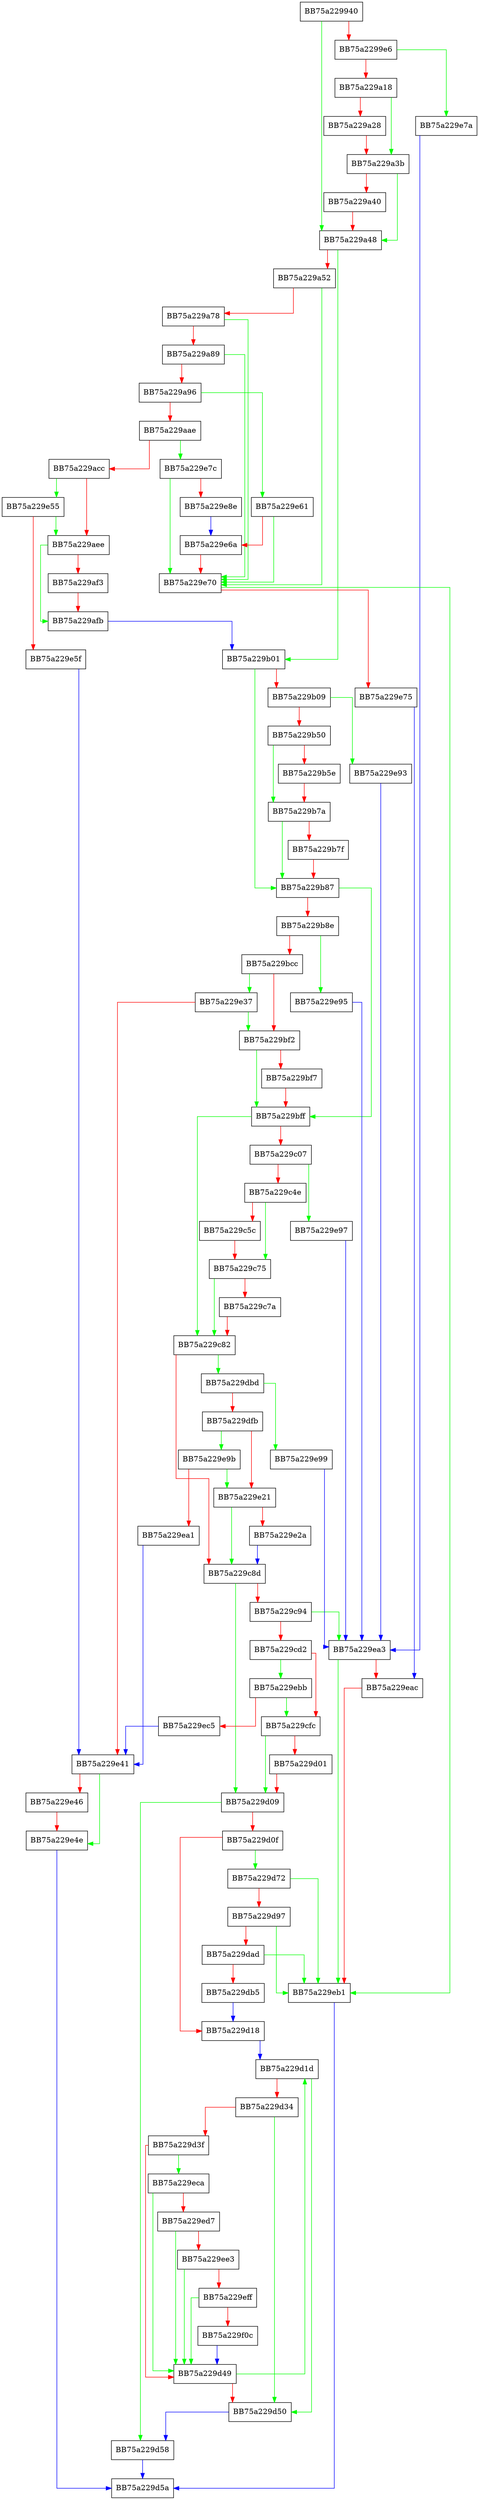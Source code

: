 digraph parse_lnk_file {
  node [shape="box"];
  graph [splines=ortho];
  BB75a229940 -> BB75a229a48 [color="green"];
  BB75a229940 -> BB75a2299e6 [color="red"];
  BB75a2299e6 -> BB75a229e7a [color="green"];
  BB75a2299e6 -> BB75a229a18 [color="red"];
  BB75a229a18 -> BB75a229a3b [color="green"];
  BB75a229a18 -> BB75a229a28 [color="red"];
  BB75a229a28 -> BB75a229a3b [color="red"];
  BB75a229a3b -> BB75a229a48 [color="green"];
  BB75a229a3b -> BB75a229a40 [color="red"];
  BB75a229a40 -> BB75a229a48 [color="red"];
  BB75a229a48 -> BB75a229b01 [color="green"];
  BB75a229a48 -> BB75a229a52 [color="red"];
  BB75a229a52 -> BB75a229e70 [color="green"];
  BB75a229a52 -> BB75a229a78 [color="red"];
  BB75a229a78 -> BB75a229e70 [color="green"];
  BB75a229a78 -> BB75a229a89 [color="red"];
  BB75a229a89 -> BB75a229e70 [color="green"];
  BB75a229a89 -> BB75a229a96 [color="red"];
  BB75a229a96 -> BB75a229e61 [color="green"];
  BB75a229a96 -> BB75a229aae [color="red"];
  BB75a229aae -> BB75a229e7c [color="green"];
  BB75a229aae -> BB75a229acc [color="red"];
  BB75a229acc -> BB75a229e55 [color="green"];
  BB75a229acc -> BB75a229aee [color="red"];
  BB75a229aee -> BB75a229afb [color="green"];
  BB75a229aee -> BB75a229af3 [color="red"];
  BB75a229af3 -> BB75a229afb [color="red"];
  BB75a229afb -> BB75a229b01 [color="blue"];
  BB75a229b01 -> BB75a229b87 [color="green"];
  BB75a229b01 -> BB75a229b09 [color="red"];
  BB75a229b09 -> BB75a229e93 [color="green"];
  BB75a229b09 -> BB75a229b50 [color="red"];
  BB75a229b50 -> BB75a229b7a [color="green"];
  BB75a229b50 -> BB75a229b5e [color="red"];
  BB75a229b5e -> BB75a229b7a [color="red"];
  BB75a229b7a -> BB75a229b87 [color="green"];
  BB75a229b7a -> BB75a229b7f [color="red"];
  BB75a229b7f -> BB75a229b87 [color="red"];
  BB75a229b87 -> BB75a229bff [color="green"];
  BB75a229b87 -> BB75a229b8e [color="red"];
  BB75a229b8e -> BB75a229e95 [color="green"];
  BB75a229b8e -> BB75a229bcc [color="red"];
  BB75a229bcc -> BB75a229e37 [color="green"];
  BB75a229bcc -> BB75a229bf2 [color="red"];
  BB75a229bf2 -> BB75a229bff [color="green"];
  BB75a229bf2 -> BB75a229bf7 [color="red"];
  BB75a229bf7 -> BB75a229bff [color="red"];
  BB75a229bff -> BB75a229c82 [color="green"];
  BB75a229bff -> BB75a229c07 [color="red"];
  BB75a229c07 -> BB75a229e97 [color="green"];
  BB75a229c07 -> BB75a229c4e [color="red"];
  BB75a229c4e -> BB75a229c75 [color="green"];
  BB75a229c4e -> BB75a229c5c [color="red"];
  BB75a229c5c -> BB75a229c75 [color="red"];
  BB75a229c75 -> BB75a229c82 [color="green"];
  BB75a229c75 -> BB75a229c7a [color="red"];
  BB75a229c7a -> BB75a229c82 [color="red"];
  BB75a229c82 -> BB75a229dbd [color="green"];
  BB75a229c82 -> BB75a229c8d [color="red"];
  BB75a229c8d -> BB75a229d09 [color="green"];
  BB75a229c8d -> BB75a229c94 [color="red"];
  BB75a229c94 -> BB75a229ea3 [color="green"];
  BB75a229c94 -> BB75a229cd2 [color="red"];
  BB75a229cd2 -> BB75a229ebb [color="green"];
  BB75a229cd2 -> BB75a229cfc [color="red"];
  BB75a229cfc -> BB75a229d09 [color="green"];
  BB75a229cfc -> BB75a229d01 [color="red"];
  BB75a229d01 -> BB75a229d09 [color="red"];
  BB75a229d09 -> BB75a229d58 [color="green"];
  BB75a229d09 -> BB75a229d0f [color="red"];
  BB75a229d0f -> BB75a229d72 [color="green"];
  BB75a229d0f -> BB75a229d18 [color="red"];
  BB75a229d18 -> BB75a229d1d [color="blue"];
  BB75a229d1d -> BB75a229d50 [color="green"];
  BB75a229d1d -> BB75a229d34 [color="red"];
  BB75a229d34 -> BB75a229d50 [color="green"];
  BB75a229d34 -> BB75a229d3f [color="red"];
  BB75a229d3f -> BB75a229eca [color="green"];
  BB75a229d3f -> BB75a229d49 [color="red"];
  BB75a229d49 -> BB75a229d1d [color="green"];
  BB75a229d49 -> BB75a229d50 [color="red"];
  BB75a229d50 -> BB75a229d58 [color="blue"];
  BB75a229d58 -> BB75a229d5a [color="blue"];
  BB75a229d72 -> BB75a229eb1 [color="green"];
  BB75a229d72 -> BB75a229d97 [color="red"];
  BB75a229d97 -> BB75a229eb1 [color="green"];
  BB75a229d97 -> BB75a229dad [color="red"];
  BB75a229dad -> BB75a229eb1 [color="green"];
  BB75a229dad -> BB75a229db5 [color="red"];
  BB75a229db5 -> BB75a229d18 [color="blue"];
  BB75a229dbd -> BB75a229e99 [color="green"];
  BB75a229dbd -> BB75a229dfb [color="red"];
  BB75a229dfb -> BB75a229e9b [color="green"];
  BB75a229dfb -> BB75a229e21 [color="red"];
  BB75a229e21 -> BB75a229c8d [color="green"];
  BB75a229e21 -> BB75a229e2a [color="red"];
  BB75a229e2a -> BB75a229c8d [color="blue"];
  BB75a229e37 -> BB75a229bf2 [color="green"];
  BB75a229e37 -> BB75a229e41 [color="red"];
  BB75a229e41 -> BB75a229e4e [color="green"];
  BB75a229e41 -> BB75a229e46 [color="red"];
  BB75a229e46 -> BB75a229e4e [color="red"];
  BB75a229e4e -> BB75a229d5a [color="blue"];
  BB75a229e55 -> BB75a229aee [color="green"];
  BB75a229e55 -> BB75a229e5f [color="red"];
  BB75a229e5f -> BB75a229e41 [color="blue"];
  BB75a229e61 -> BB75a229e70 [color="green"];
  BB75a229e61 -> BB75a229e6a [color="red"];
  BB75a229e6a -> BB75a229e70 [color="red"];
  BB75a229e70 -> BB75a229eb1 [color="green"];
  BB75a229e70 -> BB75a229e75 [color="red"];
  BB75a229e75 -> BB75a229eac [color="blue"];
  BB75a229e7a -> BB75a229ea3 [color="blue"];
  BB75a229e7c -> BB75a229e70 [color="green"];
  BB75a229e7c -> BB75a229e8e [color="red"];
  BB75a229e8e -> BB75a229e6a [color="blue"];
  BB75a229e93 -> BB75a229ea3 [color="blue"];
  BB75a229e95 -> BB75a229ea3 [color="blue"];
  BB75a229e97 -> BB75a229ea3 [color="blue"];
  BB75a229e99 -> BB75a229ea3 [color="blue"];
  BB75a229e9b -> BB75a229e21 [color="green"];
  BB75a229e9b -> BB75a229ea1 [color="red"];
  BB75a229ea1 -> BB75a229e41 [color="blue"];
  BB75a229ea3 -> BB75a229eb1 [color="green"];
  BB75a229ea3 -> BB75a229eac [color="red"];
  BB75a229eac -> BB75a229eb1 [color="red"];
  BB75a229eb1 -> BB75a229d5a [color="blue"];
  BB75a229ebb -> BB75a229cfc [color="green"];
  BB75a229ebb -> BB75a229ec5 [color="red"];
  BB75a229ec5 -> BB75a229e41 [color="blue"];
  BB75a229eca -> BB75a229d49 [color="green"];
  BB75a229eca -> BB75a229ed7 [color="red"];
  BB75a229ed7 -> BB75a229d49 [color="green"];
  BB75a229ed7 -> BB75a229ee3 [color="red"];
  BB75a229ee3 -> BB75a229d49 [color="green"];
  BB75a229ee3 -> BB75a229eff [color="red"];
  BB75a229eff -> BB75a229d49 [color="green"];
  BB75a229eff -> BB75a229f0c [color="red"];
  BB75a229f0c -> BB75a229d49 [color="blue"];
}